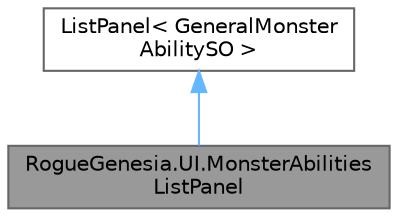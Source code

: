 digraph "RogueGenesia.UI.MonsterAbilitiesListPanel"
{
 // LATEX_PDF_SIZE
  bgcolor="transparent";
  edge [fontname=Helvetica,fontsize=10,labelfontname=Helvetica,labelfontsize=10];
  node [fontname=Helvetica,fontsize=10,shape=box,height=0.2,width=0.4];
  Node1 [label="RogueGenesia.UI.MonsterAbilities\lListPanel",height=0.2,width=0.4,color="gray40", fillcolor="grey60", style="filled", fontcolor="black",tooltip=" "];
  Node2 -> Node1 [dir="back",color="steelblue1",style="solid"];
  Node2 [label="ListPanel\< GeneralMonster\lAbilitySO \>",height=0.2,width=0.4,color="gray40", fillcolor="white", style="filled",URL="$class_list_panel.html",tooltip=" "];
}
